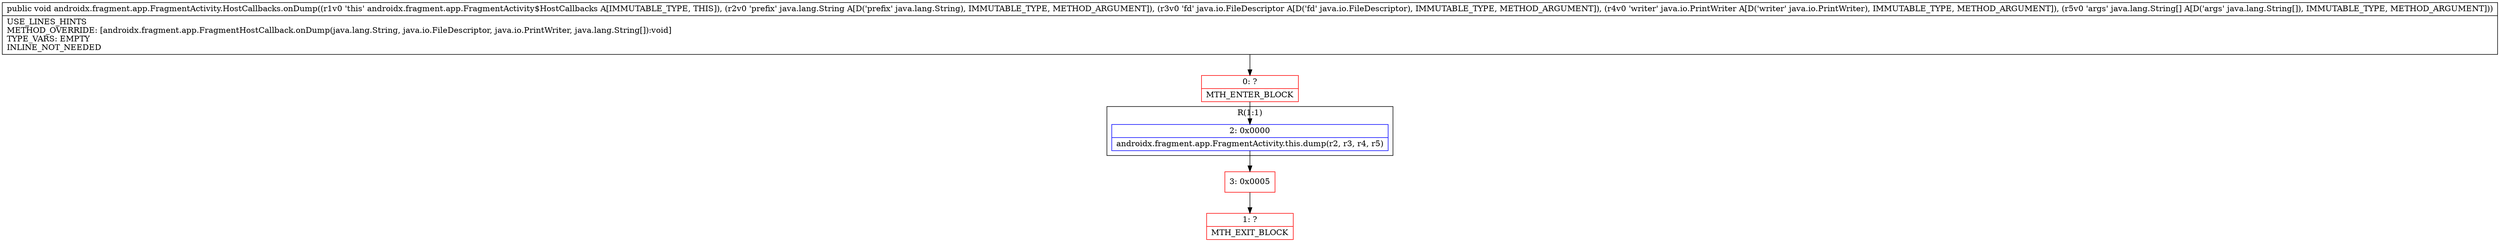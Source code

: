 digraph "CFG forandroidx.fragment.app.FragmentActivity.HostCallbacks.onDump(Ljava\/lang\/String;Ljava\/io\/FileDescriptor;Ljava\/io\/PrintWriter;[Ljava\/lang\/String;)V" {
subgraph cluster_Region_83240139 {
label = "R(1:1)";
node [shape=record,color=blue];
Node_2 [shape=record,label="{2\:\ 0x0000|androidx.fragment.app.FragmentActivity.this.dump(r2, r3, r4, r5)\l}"];
}
Node_0 [shape=record,color=red,label="{0\:\ ?|MTH_ENTER_BLOCK\l}"];
Node_3 [shape=record,color=red,label="{3\:\ 0x0005}"];
Node_1 [shape=record,color=red,label="{1\:\ ?|MTH_EXIT_BLOCK\l}"];
MethodNode[shape=record,label="{public void androidx.fragment.app.FragmentActivity.HostCallbacks.onDump((r1v0 'this' androidx.fragment.app.FragmentActivity$HostCallbacks A[IMMUTABLE_TYPE, THIS]), (r2v0 'prefix' java.lang.String A[D('prefix' java.lang.String), IMMUTABLE_TYPE, METHOD_ARGUMENT]), (r3v0 'fd' java.io.FileDescriptor A[D('fd' java.io.FileDescriptor), IMMUTABLE_TYPE, METHOD_ARGUMENT]), (r4v0 'writer' java.io.PrintWriter A[D('writer' java.io.PrintWriter), IMMUTABLE_TYPE, METHOD_ARGUMENT]), (r5v0 'args' java.lang.String[] A[D('args' java.lang.String[]), IMMUTABLE_TYPE, METHOD_ARGUMENT]))  | USE_LINES_HINTS\lMETHOD_OVERRIDE: [androidx.fragment.app.FragmentHostCallback.onDump(java.lang.String, java.io.FileDescriptor, java.io.PrintWriter, java.lang.String[]):void]\lTYPE_VARS: EMPTY\lINLINE_NOT_NEEDED\l}"];
MethodNode -> Node_0;Node_2 -> Node_3;
Node_0 -> Node_2;
Node_3 -> Node_1;
}


